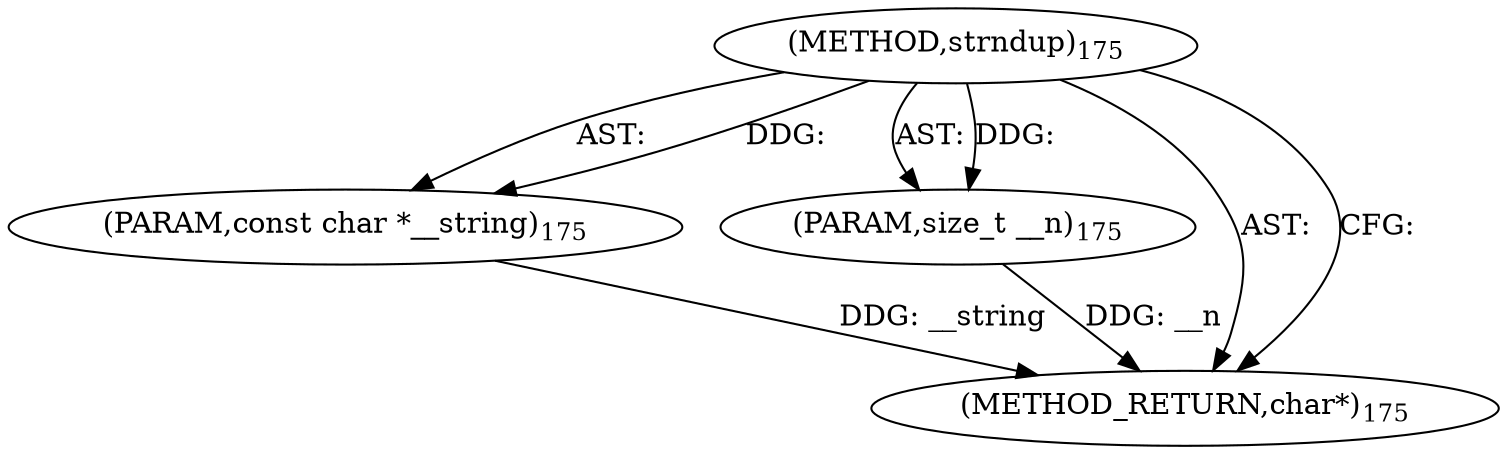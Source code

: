 digraph "strndup" {  
"98849" [label = <(METHOD,strndup)<SUB>175</SUB>> ]
"98850" [label = <(PARAM,const char *__string)<SUB>175</SUB>> ]
"98851" [label = <(PARAM,size_t __n)<SUB>175</SUB>> ]
"98852" [label = <(METHOD_RETURN,char*)<SUB>175</SUB>> ]
  "98849" -> "98850"  [ label = "AST: "] 
  "98849" -> "98851"  [ label = "AST: "] 
  "98849" -> "98852"  [ label = "AST: "] 
  "98849" -> "98852"  [ label = "CFG: "] 
  "98850" -> "98852"  [ label = "DDG: __string"] 
  "98851" -> "98852"  [ label = "DDG: __n"] 
  "98849" -> "98850"  [ label = "DDG: "] 
  "98849" -> "98851"  [ label = "DDG: "] 
}
